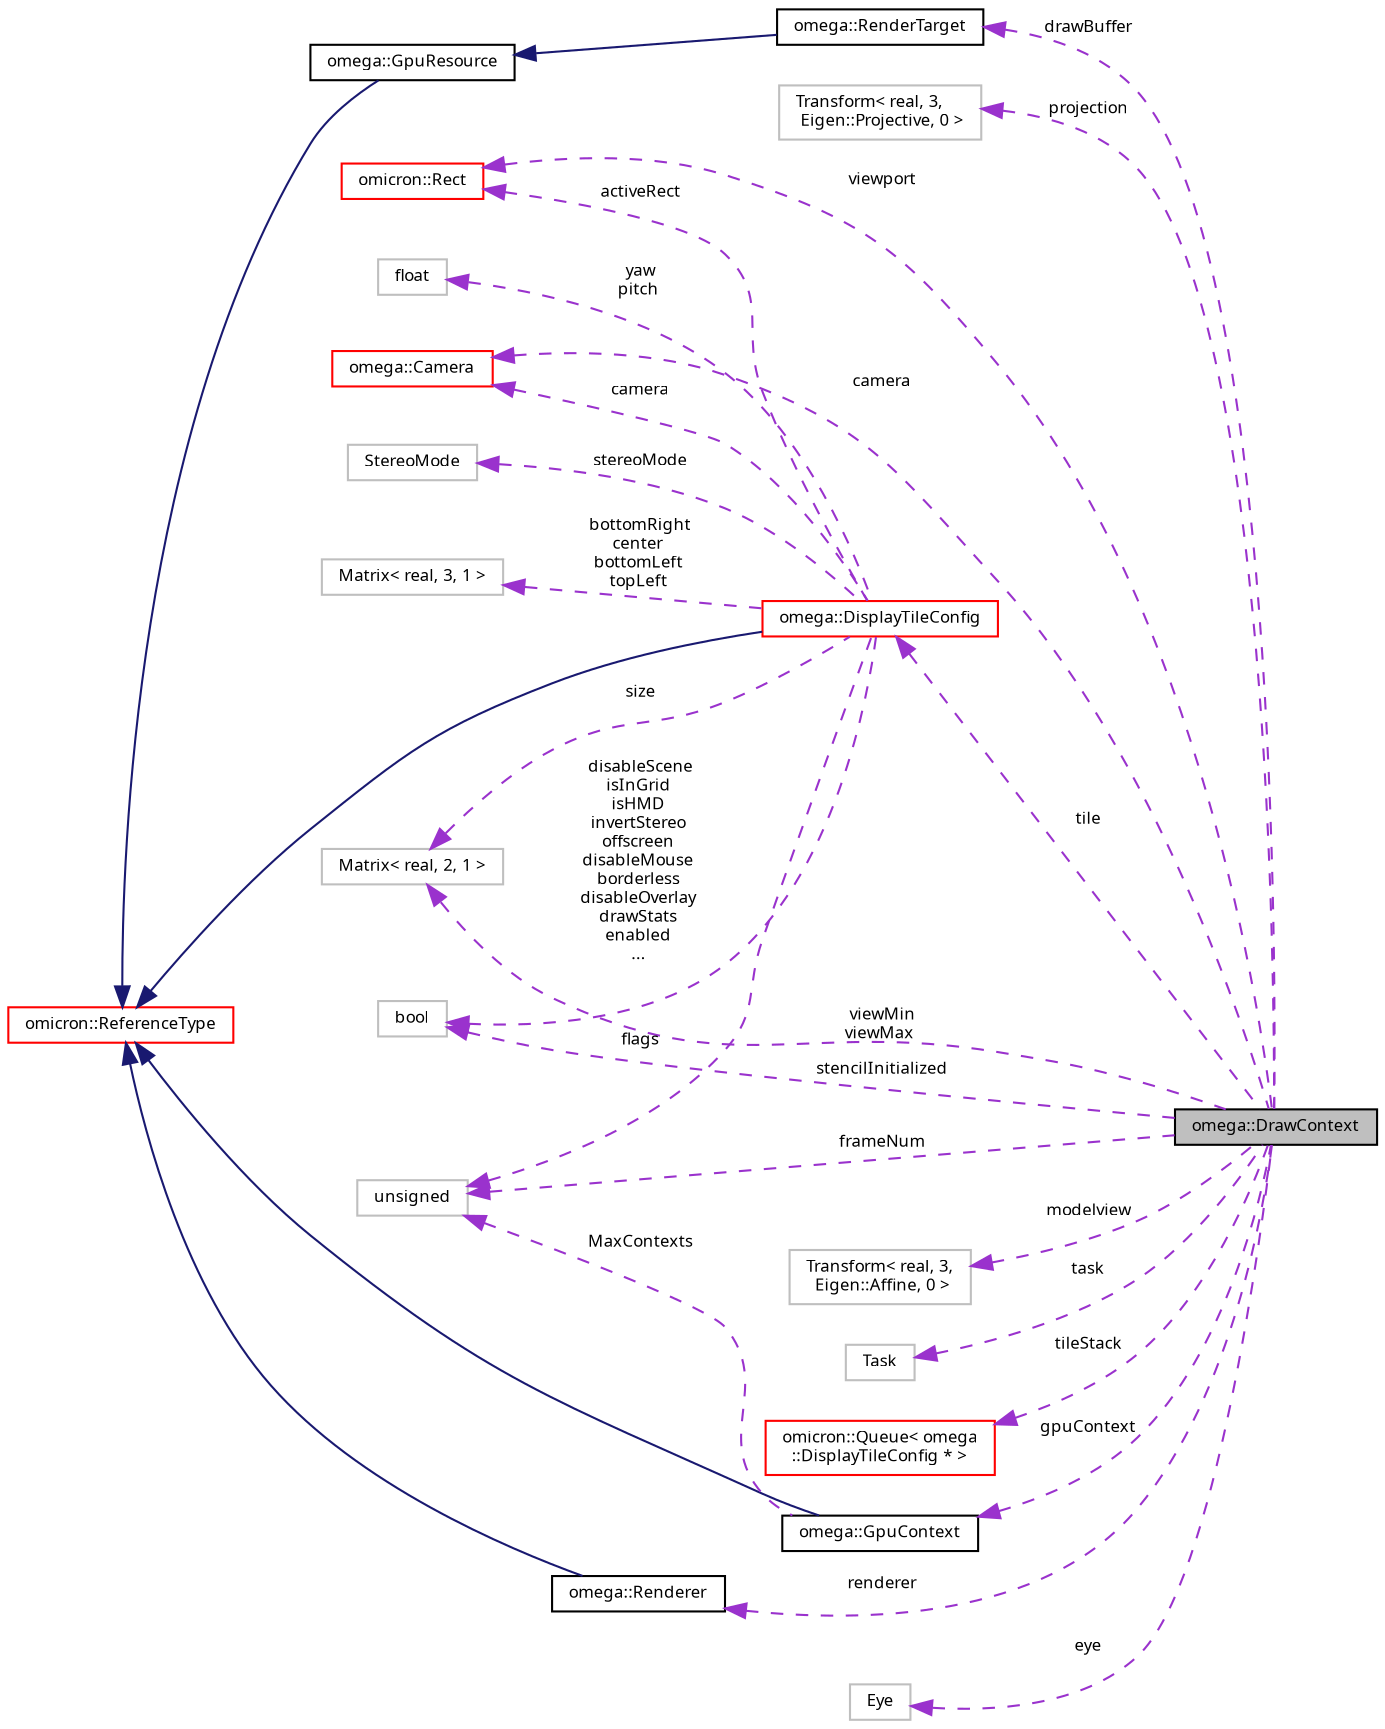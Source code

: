 digraph "omega::DrawContext"
{
  bgcolor="transparent";
  edge [fontname="FreeSans.ttf",fontsize="8",labelfontname="FreeSans.ttf",labelfontsize="8"];
  node [fontname="FreeSans.ttf",fontsize="8",shape=record];
  rankdir="LR";
  Node1 [label="omega::DrawContext",height=0.2,width=0.4,color="black", fillcolor="grey75", style="filled" fontcolor="black"];
  Node2 -> Node1 [dir="back",color="darkorchid3",fontsize="8",style="dashed",label=" drawBuffer" ,fontname="FreeSans.ttf"];
  Node2 [label="omega::RenderTarget",height=0.2,width=0.4,color="black",URL="$classomega_1_1_render_target.html"];
  Node3 -> Node2 [dir="back",color="midnightblue",fontsize="8",style="solid",fontname="FreeSans.ttf"];
  Node3 [label="omega::GpuResource",height=0.2,width=0.4,color="black",URL="$classomega_1_1_gpu_resource.html"];
  Node4 -> Node3 [dir="back",color="midnightblue",fontsize="8",style="solid",fontname="FreeSans.ttf"];
  Node4 [label="omicron::ReferenceType",height=0.2,width=0.4,color="red",URL="$classomicron_1_1_reference_type.html",tooltip="Implements a base class for reference-counted types. "];
  Node5 -> Node1 [dir="back",color="darkorchid3",fontsize="8",style="dashed",label=" projection" ,fontname="FreeSans.ttf"];
  Node5 [label="Transform\< real, 3,\l Eigen::Projective, 0 \>",height=0.2,width=0.4,color="grey75"];
  Node6 -> Node1 [dir="back",color="darkorchid3",fontsize="8",style="dashed",label=" tile" ,fontname="FreeSans.ttf"];
  Node6 [label="omega::DisplayTileConfig",height=0.2,width=0.4,color="red",URL="$classomega_1_1_display_tile_config.html"];
  Node4 -> Node6 [dir="back",color="midnightblue",fontsize="8",style="solid",fontname="FreeSans.ttf"];
  Node7 -> Node6 [dir="back",color="darkorchid3",fontsize="8",style="dashed",label=" camera" ,fontname="FreeSans.ttf"];
  Node7 [label="omega::Camera",height=0.2,width=0.4,color="red",URL="$classomega_1_1_camera.html",tooltip="The Camera class handles information about a view transformation, head tracking and optional target b..."];
  Node8 -> Node6 [dir="back",color="darkorchid3",fontsize="8",style="dashed",label=" yaw\npitch" ,fontname="FreeSans.ttf"];
  Node8 [label="float",height=0.2,width=0.4,color="grey75"];
  Node9 -> Node6 [dir="back",color="darkorchid3",fontsize="8",style="dashed",label=" activeRect" ,fontname="FreeSans.ttf"];
  Node9 [label="omicron::Rect",height=0.2,width=0.4,color="red",URL="$structomicron_1_1_rect.html",tooltip="Stores a rectangular region in integer units. "];
  Node10 -> Node6 [dir="back",color="darkorchid3",fontsize="8",style="dashed",label=" stereoMode" ,fontname="FreeSans.ttf"];
  Node10 [label="StereoMode",height=0.2,width=0.4,color="grey75"];
  Node11 -> Node6 [dir="back",color="darkorchid3",fontsize="8",style="dashed",label=" size" ,fontname="FreeSans.ttf"];
  Node11 [label="Matrix\< real, 2, 1 \>",height=0.2,width=0.4,color="grey75"];
  Node12 -> Node6 [dir="back",color="darkorchid3",fontsize="8",style="dashed",label=" bottomRight\ncenter\nbottomLeft\ntopLeft" ,fontname="FreeSans.ttf"];
  Node12 [label="Matrix\< real, 3, 1 \>",height=0.2,width=0.4,color="grey75"];
  Node13 -> Node6 [dir="back",color="darkorchid3",fontsize="8",style="dashed",label=" disableScene\nisInGrid\nisHMD\ninvertStereo\noffscreen\ndisableMouse\nborderless\ndisableOverlay\ndrawStats\nenabled\n..." ,fontname="FreeSans.ttf"];
  Node13 [label="bool",height=0.2,width=0.4,color="grey75"];
  Node14 -> Node6 [dir="back",color="darkorchid3",fontsize="8",style="dashed",label=" flags" ,fontname="FreeSans.ttf"];
  Node14 [label="unsigned",height=0.2,width=0.4,color="grey75"];
  Node15 -> Node1 [dir="back",color="darkorchid3",fontsize="8",style="dashed",label=" modelview" ,fontname="FreeSans.ttf"];
  Node15 [label="Transform\< real, 3,\l Eigen::Affine, 0 \>",height=0.2,width=0.4,color="grey75"];
  Node7 -> Node1 [dir="back",color="darkorchid3",fontsize="8",style="dashed",label=" camera" ,fontname="FreeSans.ttf"];
  Node16 -> Node1 [dir="back",color="darkorchid3",fontsize="8",style="dashed",label=" task" ,fontname="FreeSans.ttf"];
  Node16 [label="Task",height=0.2,width=0.4,color="grey75"];
  Node9 -> Node1 [dir="back",color="darkorchid3",fontsize="8",style="dashed",label=" viewport" ,fontname="FreeSans.ttf"];
  Node17 -> Node1 [dir="back",color="darkorchid3",fontsize="8",style="dashed",label=" tileStack" ,fontname="FreeSans.ttf"];
  Node17 [label="omicron::Queue\< omega\l::DisplayTileConfig * \>",height=0.2,width=0.4,color="red",URL="$classomicron_1_1_queue.html"];
  Node11 -> Node1 [dir="back",color="darkorchid3",fontsize="8",style="dashed",label=" viewMin\nviewMax" ,fontname="FreeSans.ttf"];
  Node13 -> Node1 [dir="back",color="darkorchid3",fontsize="8",style="dashed",label=" stencilInitialized" ,fontname="FreeSans.ttf"];
  Node18 -> Node1 [dir="back",color="darkorchid3",fontsize="8",style="dashed",label=" renderer" ,fontname="FreeSans.ttf"];
  Node18 [label="omega::Renderer",height=0.2,width=0.4,color="black",URL="$classomega_1_1_renderer.html",tooltip="The omegalib renderer is the entry point for all of omegalib rendering code. "];
  Node4 -> Node18 [dir="back",color="midnightblue",fontsize="8",style="solid",fontname="FreeSans.ttf"];
  Node19 -> Node1 [dir="back",color="darkorchid3",fontsize="8",style="dashed",label=" gpuContext" ,fontname="FreeSans.ttf"];
  Node19 [label="omega::GpuContext",height=0.2,width=0.4,color="black",URL="$classomega_1_1_gpu_context.html"];
  Node4 -> Node19 [dir="back",color="midnightblue",fontsize="8",style="solid",fontname="FreeSans.ttf"];
  Node14 -> Node19 [dir="back",color="darkorchid3",fontsize="8",style="dashed",label=" MaxContexts" ,fontname="FreeSans.ttf"];
  Node14 -> Node1 [dir="back",color="darkorchid3",fontsize="8",style="dashed",label=" frameNum" ,fontname="FreeSans.ttf"];
  Node20 -> Node1 [dir="back",color="darkorchid3",fontsize="8",style="dashed",label=" eye" ,fontname="FreeSans.ttf"];
  Node20 [label="Eye",height=0.2,width=0.4,color="grey75"];
}
